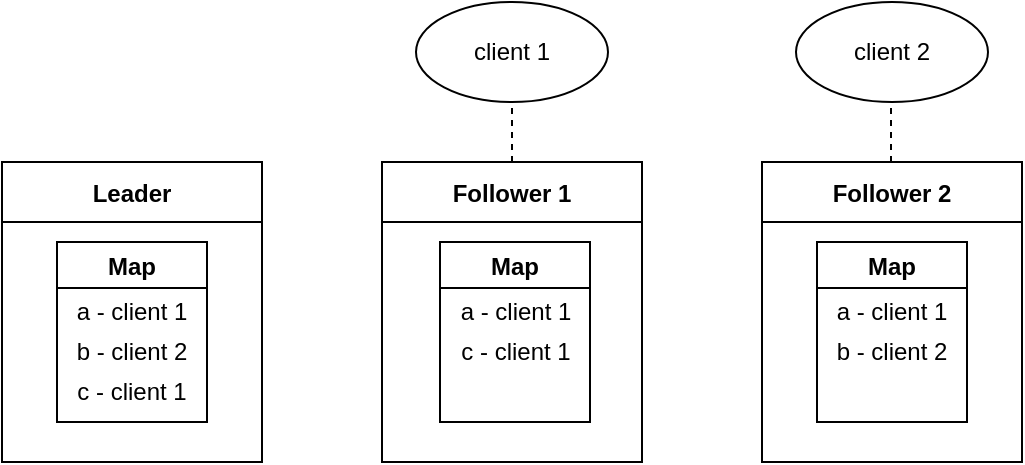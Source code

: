 <mxfile version="20.0.3" type="github">
  <diagram id="0wbIo2UuZbxQrK5tq83U" name="Page-1">
    <mxGraphModel dx="1040" dy="640" grid="1" gridSize="10" guides="1" tooltips="1" connect="1" arrows="1" fold="1" page="1" pageScale="1" pageWidth="827" pageHeight="1169" math="0" shadow="0">
      <root>
        <mxCell id="0" />
        <mxCell id="1" parent="0" />
        <mxCell id="aN0v2pf9Lru8ts7h7emM-1" value="Leader" style="swimlane;startSize=30;" vertex="1" parent="1">
          <mxGeometry x="120" y="200" width="130" height="150" as="geometry">
            <mxRectangle x="120" y="200" width="80" height="30" as="alternateBounds" />
          </mxGeometry>
        </mxCell>
        <mxCell id="aN0v2pf9Lru8ts7h7emM-5" value="Map" style="swimlane;" vertex="1" parent="aN0v2pf9Lru8ts7h7emM-1">
          <mxGeometry x="27.5" y="40" width="75" height="90" as="geometry" />
        </mxCell>
        <mxCell id="aN0v2pf9Lru8ts7h7emM-8" value="a - client 1" style="text;html=1;strokeColor=none;fillColor=none;align=center;verticalAlign=middle;whiteSpace=wrap;rounded=0;" vertex="1" parent="aN0v2pf9Lru8ts7h7emM-5">
          <mxGeometry x="7.5" y="20" width="60" height="30" as="geometry" />
        </mxCell>
        <mxCell id="aN0v2pf9Lru8ts7h7emM-18" value="b - client 2" style="text;html=1;strokeColor=none;fillColor=none;align=center;verticalAlign=middle;whiteSpace=wrap;rounded=0;" vertex="1" parent="aN0v2pf9Lru8ts7h7emM-5">
          <mxGeometry x="7.5" y="40" width="60" height="30" as="geometry" />
        </mxCell>
        <mxCell id="aN0v2pf9Lru8ts7h7emM-19" value="c - client 1" style="text;html=1;strokeColor=none;fillColor=none;align=center;verticalAlign=middle;whiteSpace=wrap;rounded=0;" vertex="1" parent="aN0v2pf9Lru8ts7h7emM-5">
          <mxGeometry x="7.5" y="60" width="60" height="30" as="geometry" />
        </mxCell>
        <mxCell id="aN0v2pf9Lru8ts7h7emM-3" value="Follower 1" style="swimlane;startSize=30;" vertex="1" parent="1">
          <mxGeometry x="310" y="200" width="130" height="150" as="geometry">
            <mxRectangle x="120" y="200" width="80" height="30" as="alternateBounds" />
          </mxGeometry>
        </mxCell>
        <mxCell id="aN0v2pf9Lru8ts7h7emM-9" value="Map" style="swimlane;" vertex="1" parent="aN0v2pf9Lru8ts7h7emM-3">
          <mxGeometry x="29" y="40" width="75" height="90" as="geometry" />
        </mxCell>
        <mxCell id="aN0v2pf9Lru8ts7h7emM-10" value="a - client 1" style="text;html=1;strokeColor=none;fillColor=none;align=center;verticalAlign=middle;whiteSpace=wrap;rounded=0;" vertex="1" parent="aN0v2pf9Lru8ts7h7emM-9">
          <mxGeometry x="7.5" y="20" width="60" height="30" as="geometry" />
        </mxCell>
        <mxCell id="aN0v2pf9Lru8ts7h7emM-21" value="c - client 1" style="text;html=1;strokeColor=none;fillColor=none;align=center;verticalAlign=middle;whiteSpace=wrap;rounded=0;" vertex="1" parent="aN0v2pf9Lru8ts7h7emM-9">
          <mxGeometry x="7.5" y="40" width="60" height="30" as="geometry" />
        </mxCell>
        <mxCell id="aN0v2pf9Lru8ts7h7emM-4" value="Follower 2" style="swimlane;startSize=30;" vertex="1" parent="1">
          <mxGeometry x="500" y="200" width="130" height="150" as="geometry">
            <mxRectangle x="120" y="200" width="80" height="30" as="alternateBounds" />
          </mxGeometry>
        </mxCell>
        <mxCell id="aN0v2pf9Lru8ts7h7emM-11" value="Map" style="swimlane;" vertex="1" parent="aN0v2pf9Lru8ts7h7emM-4">
          <mxGeometry x="27.5" y="40" width="75" height="90" as="geometry" />
        </mxCell>
        <mxCell id="aN0v2pf9Lru8ts7h7emM-12" value="a - client 1" style="text;html=1;strokeColor=none;fillColor=none;align=center;verticalAlign=middle;whiteSpace=wrap;rounded=0;" vertex="1" parent="aN0v2pf9Lru8ts7h7emM-11">
          <mxGeometry x="7.5" y="20" width="60" height="30" as="geometry" />
        </mxCell>
        <mxCell id="aN0v2pf9Lru8ts7h7emM-20" value="b - client 2" style="text;html=1;strokeColor=none;fillColor=none;align=center;verticalAlign=middle;whiteSpace=wrap;rounded=0;" vertex="1" parent="aN0v2pf9Lru8ts7h7emM-11">
          <mxGeometry x="7.5" y="40" width="60" height="30" as="geometry" />
        </mxCell>
        <mxCell id="aN0v2pf9Lru8ts7h7emM-13" value="client 1" style="ellipse;whiteSpace=wrap;html=1;" vertex="1" parent="1">
          <mxGeometry x="327" y="120" width="96" height="50" as="geometry" />
        </mxCell>
        <mxCell id="aN0v2pf9Lru8ts7h7emM-15" value="client 2" style="ellipse;whiteSpace=wrap;html=1;" vertex="1" parent="1">
          <mxGeometry x="517" y="120" width="96" height="50" as="geometry" />
        </mxCell>
        <mxCell id="aN0v2pf9Lru8ts7h7emM-16" value="" style="endArrow=none;dashed=1;html=1;rounded=0;entryX=0.5;entryY=1;entryDx=0;entryDy=0;" edge="1" parent="1" target="aN0v2pf9Lru8ts7h7emM-13">
          <mxGeometry width="50" height="50" relative="1" as="geometry">
            <mxPoint x="375" y="200" as="sourcePoint" />
            <mxPoint x="440" y="300" as="targetPoint" />
          </mxGeometry>
        </mxCell>
        <mxCell id="aN0v2pf9Lru8ts7h7emM-17" value="" style="endArrow=none;dashed=1;html=1;rounded=0;entryX=0.5;entryY=1;entryDx=0;entryDy=0;" edge="1" parent="1">
          <mxGeometry width="50" height="50" relative="1" as="geometry">
            <mxPoint x="564.5" y="200" as="sourcePoint" />
            <mxPoint x="564.5" y="170" as="targetPoint" />
          </mxGeometry>
        </mxCell>
      </root>
    </mxGraphModel>
  </diagram>
</mxfile>
